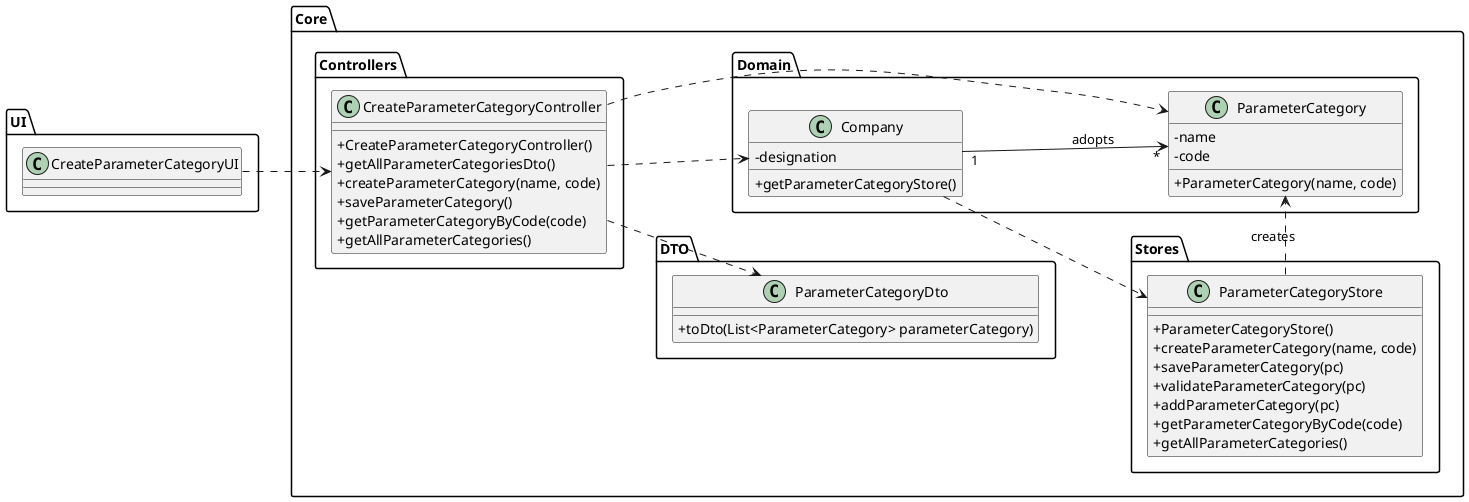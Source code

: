 @startuml
skinparam classAttributeIconSize 0
left to right direction

package "Core"{

package "DTO"{

class "ParameterCategoryDto" as pcDto{
+toDto(List<ParameterCategory> parameterCategory)
}

}

package "Controllers"{

class "CreateParameterCategoryController" as CPCC {
+CreateParameterCategoryController()
+getAllParameterCategoriesDto()
+createParameterCategory(name, code)
+saveParameterCategory()
+getParameterCategoryByCode(code)
+getAllParameterCategories()
}

}

package "Stores"{

class "ParameterCategoryStore" as PCS {
+ParameterCategoryStore()
+createParameterCategory(name, code)
+saveParameterCategory(pc)
+validateParameterCategory(pc)
+addParameterCategory(pc)
+getParameterCategoryByCode(code)
+getAllParameterCategories()
}

}

package "Domain"{
class "Company" as COMP {
-designation
+getParameterCategoryStore()
}

class "ParameterCategory" as PC {
-name
-code
+ParameterCategory(name, code)
}

}

}

package "UI"{
class "CreateParameterCategoryUI" as CPCUI
}


CPCUI ..> CPCC
COMP ..> PCS
PCS ..> PC  :creates
CPCC ..> PC
CPCC ..> COMP
CPCC ..> pcDto
COMP "1" --> "*" PC : adopts

@enduml